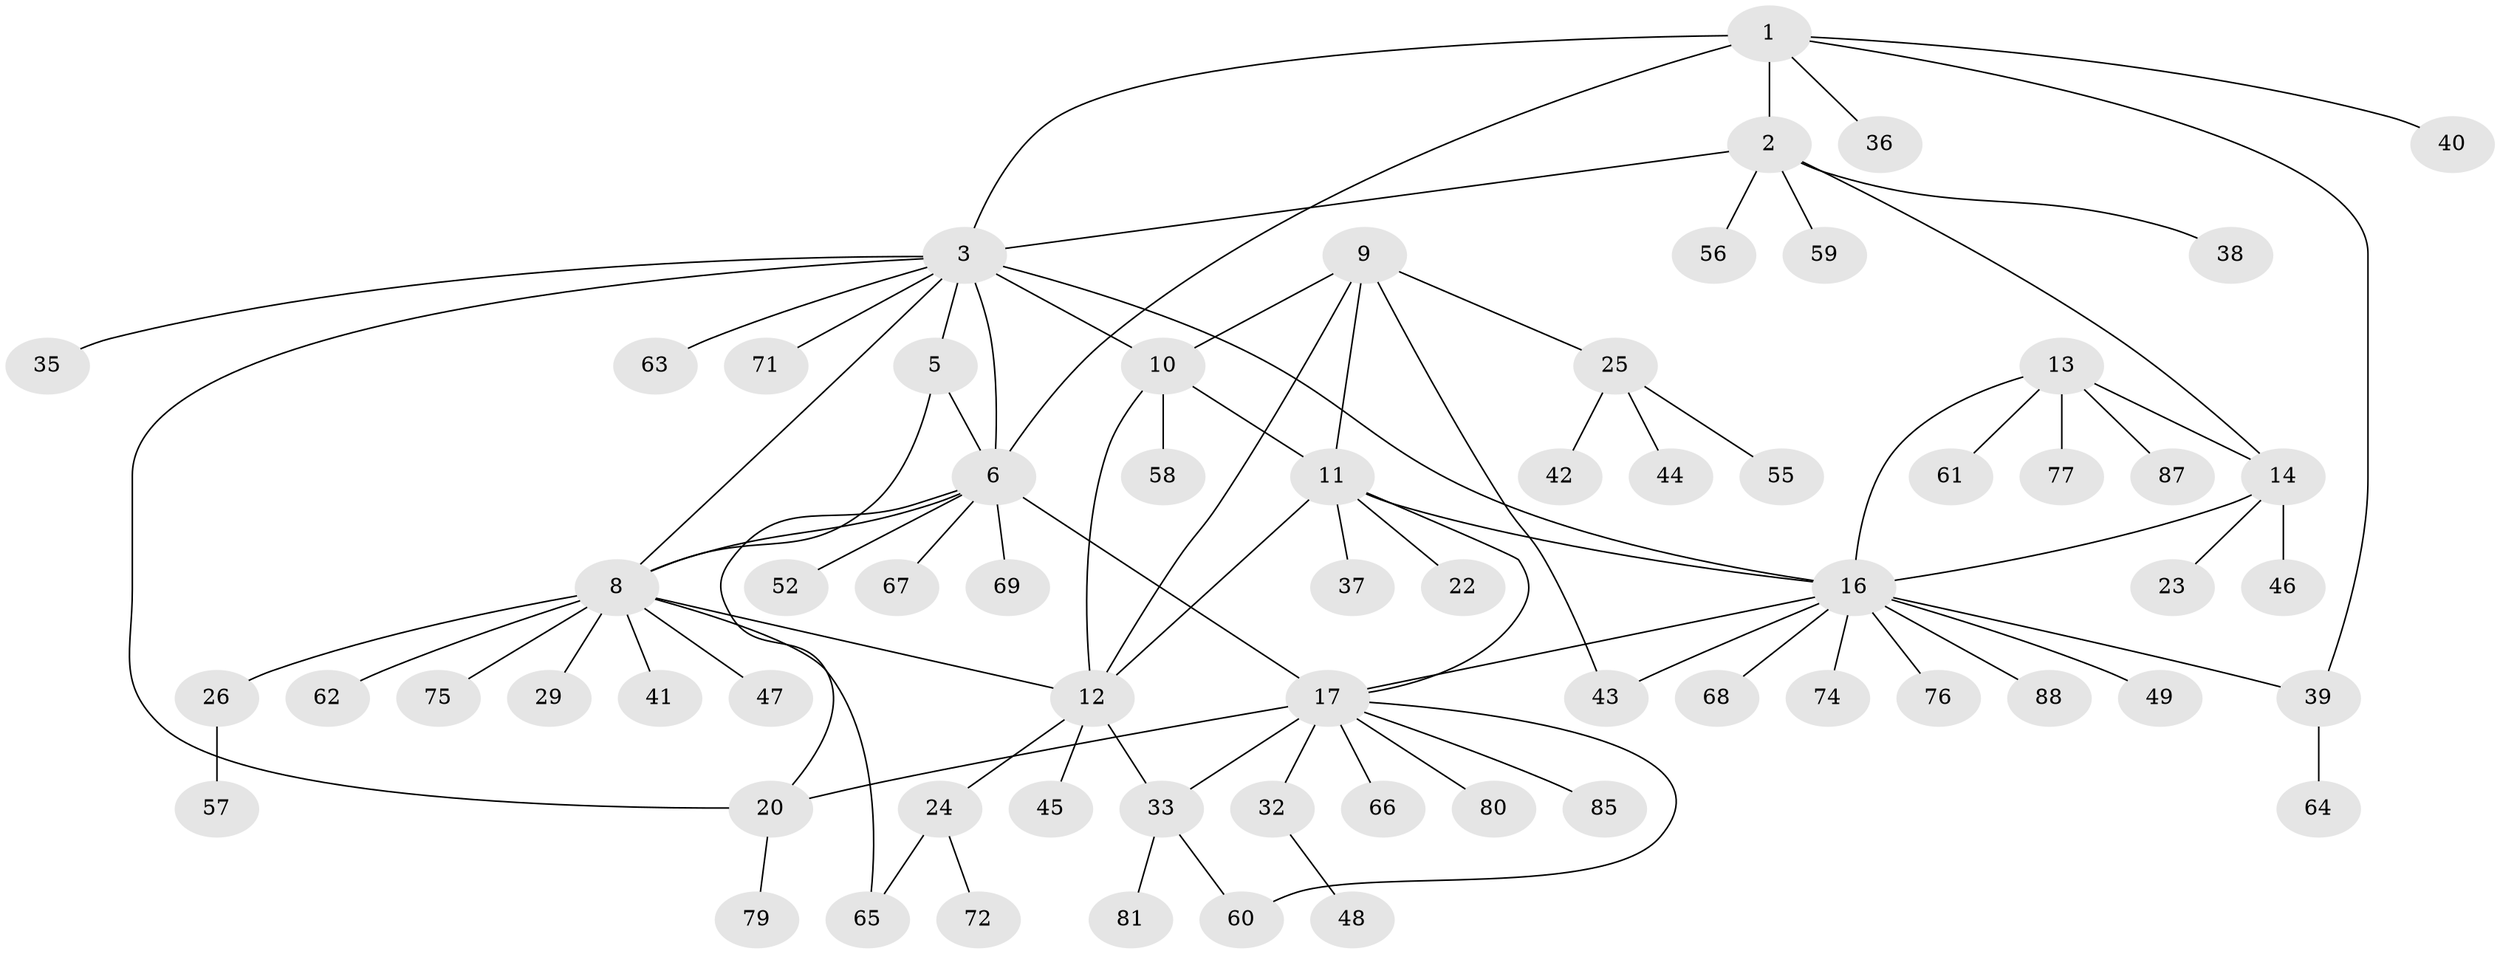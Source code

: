 // original degree distribution, {5: 0.056818181818181816, 7: 0.056818181818181816, 9: 0.022727272727272728, 3: 0.056818181818181816, 10: 0.011363636363636364, 6: 0.03409090909090909, 8: 0.011363636363636364, 14: 0.011363636363636364, 1: 0.5340909090909091, 2: 0.18181818181818182, 4: 0.022727272727272728}
// Generated by graph-tools (version 1.1) at 2025/42/03/06/25 10:42:14]
// undirected, 66 vertices, 86 edges
graph export_dot {
graph [start="1"]
  node [color=gray90,style=filled];
  1 [super="+4"];
  2 [super="+27"];
  3 [super="+7"];
  5;
  6 [super="+19"];
  8 [super="+54"];
  9 [super="+70"];
  10 [super="+30"];
  11 [super="+28"];
  12 [super="+21"];
  13 [super="+82"];
  14 [super="+15"];
  16 [super="+73"];
  17 [super="+18"];
  20 [super="+51"];
  22;
  23 [super="+50"];
  24 [super="+34"];
  25 [super="+31"];
  26;
  29;
  32;
  33;
  35 [super="+83"];
  36;
  37;
  38;
  39;
  40 [super="+86"];
  41;
  42;
  43;
  44;
  45;
  46;
  47;
  48;
  49;
  52 [super="+53"];
  55 [super="+78"];
  56;
  57;
  58;
  59;
  60;
  61;
  62;
  63;
  64 [super="+84"];
  65;
  66;
  67;
  68;
  69;
  71;
  72;
  74;
  75;
  76;
  77;
  79;
  80;
  81;
  85;
  87;
  88;
  1 -- 2 [weight=2];
  1 -- 3 [weight=2];
  1 -- 36;
  1 -- 40;
  1 -- 39;
  1 -- 6;
  2 -- 3;
  2 -- 14;
  2 -- 38;
  2 -- 59;
  2 -- 56;
  3 -- 10;
  3 -- 35;
  3 -- 63;
  3 -- 71;
  3 -- 16;
  3 -- 5;
  3 -- 6;
  3 -- 8;
  3 -- 20;
  5 -- 6;
  5 -- 8;
  6 -- 8;
  6 -- 52;
  6 -- 67;
  6 -- 69;
  6 -- 17 [weight=2];
  6 -- 20;
  8 -- 12;
  8 -- 26;
  8 -- 29;
  8 -- 41;
  8 -- 47;
  8 -- 65;
  8 -- 75;
  8 -- 62;
  9 -- 10;
  9 -- 11;
  9 -- 12;
  9 -- 25;
  9 -- 43;
  10 -- 11;
  10 -- 12;
  10 -- 58;
  11 -- 12;
  11 -- 16 [weight=2];
  11 -- 17;
  11 -- 22;
  11 -- 37;
  12 -- 24;
  12 -- 33;
  12 -- 45;
  13 -- 14 [weight=2];
  13 -- 16;
  13 -- 61;
  13 -- 77;
  13 -- 87;
  14 -- 16 [weight=2];
  14 -- 23;
  14 -- 46;
  16 -- 17;
  16 -- 39;
  16 -- 43;
  16 -- 49;
  16 -- 68;
  16 -- 74;
  16 -- 76;
  16 -- 88;
  17 -- 20 [weight=2];
  17 -- 33;
  17 -- 80;
  17 -- 32;
  17 -- 66;
  17 -- 85;
  17 -- 60;
  20 -- 79;
  24 -- 65;
  24 -- 72;
  25 -- 42;
  25 -- 44;
  25 -- 55;
  26 -- 57;
  32 -- 48;
  33 -- 60;
  33 -- 81;
  39 -- 64;
}
